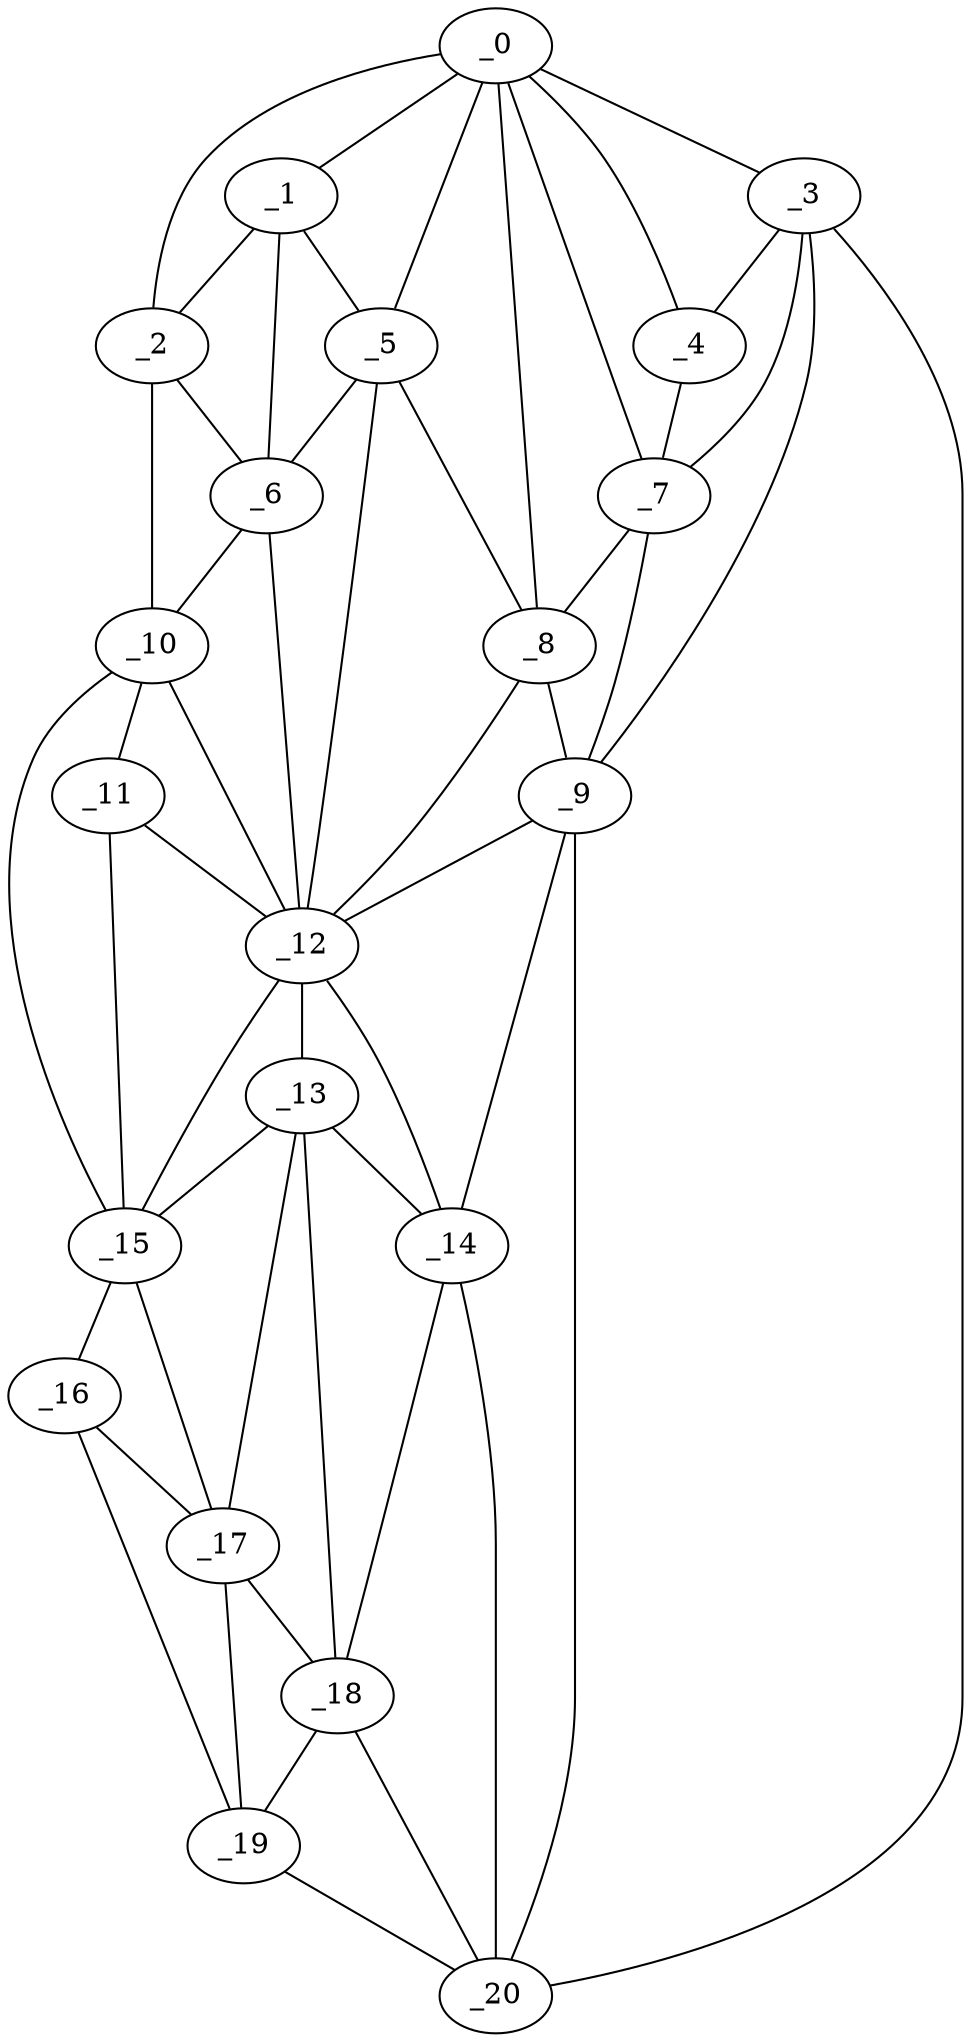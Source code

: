 graph "obj68__330.gxl" {
	_0	 [x=5,
		y=76];
	_1	 [x=13,
		y=52];
	_0 -- _1	 [valence=1];
	_2	 [x=16,
		y=37];
	_0 -- _2	 [valence=1];
	_3	 [x=20,
		y=93];
	_0 -- _3	 [valence=1];
	_4	 [x=21,
		y=87];
	_0 -- _4	 [valence=1];
	_5	 [x=25,
		y=59];
	_0 -- _5	 [valence=2];
	_7	 [x=28,
		y=80];
	_0 -- _7	 [valence=2];
	_8	 [x=29,
		y=68];
	_0 -- _8	 [valence=2];
	_1 -- _2	 [valence=2];
	_1 -- _5	 [valence=1];
	_6	 [x=27,
		y=44];
	_1 -- _6	 [valence=2];
	_2 -- _6	 [valence=1];
	_10	 [x=50,
		y=35];
	_2 -- _10	 [valence=1];
	_3 -- _4	 [valence=2];
	_3 -- _7	 [valence=1];
	_9	 [x=45,
		y=76];
	_3 -- _9	 [valence=1];
	_20	 [x=127,
		y=69];
	_3 -- _20	 [valence=1];
	_4 -- _7	 [valence=2];
	_5 -- _6	 [valence=1];
	_5 -- _8	 [valence=1];
	_12	 [x=60,
		y=46];
	_5 -- _12	 [valence=2];
	_6 -- _10	 [valence=1];
	_6 -- _12	 [valence=2];
	_7 -- _8	 [valence=2];
	_7 -- _9	 [valence=2];
	_8 -- _9	 [valence=2];
	_8 -- _12	 [valence=2];
	_9 -- _12	 [valence=2];
	_14	 [x=86,
		y=64];
	_9 -- _14	 [valence=1];
	_9 -- _20	 [valence=2];
	_11	 [x=55,
		y=36];
	_10 -- _11	 [valence=2];
	_10 -- _12	 [valence=1];
	_15	 [x=107,
		y=35];
	_10 -- _15	 [valence=1];
	_11 -- _12	 [valence=1];
	_11 -- _15	 [valence=2];
	_13	 [x=86,
		y=60];
	_12 -- _13	 [valence=1];
	_12 -- _14	 [valence=2];
	_12 -- _15	 [valence=2];
	_13 -- _14	 [valence=2];
	_13 -- _15	 [valence=1];
	_17	 [x=117,
		y=49];
	_13 -- _17	 [valence=2];
	_18	 [x=118,
		y=58];
	_13 -- _18	 [valence=1];
	_14 -- _18	 [valence=2];
	_14 -- _20	 [valence=2];
	_16	 [x=116,
		y=40];
	_15 -- _16	 [valence=1];
	_15 -- _17	 [valence=1];
	_16 -- _17	 [valence=2];
	_19	 [x=126,
		y=60];
	_16 -- _19	 [valence=1];
	_17 -- _18	 [valence=2];
	_17 -- _19	 [valence=2];
	_18 -- _19	 [valence=1];
	_18 -- _20	 [valence=1];
	_19 -- _20	 [valence=1];
}
